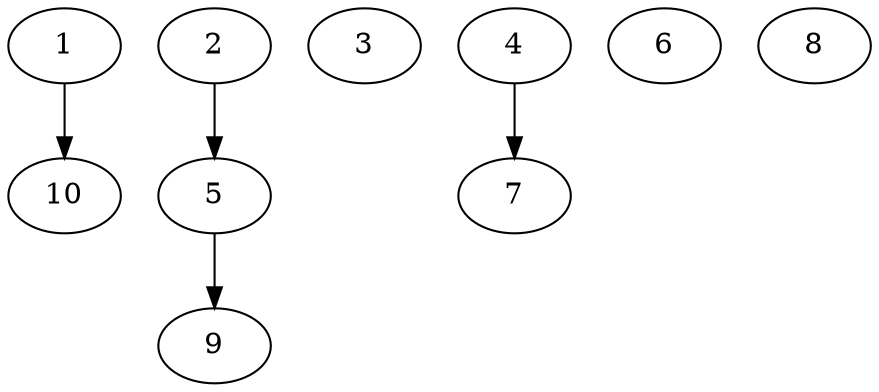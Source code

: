 digraph "Random_Nodes_10_Density_0.40_CCR_10.00_WeightType_Random" {
	1	 [Weight=7];
	10	 [Weight=10];
	1 -> 10	 [Weight=177];
	2	 [Weight=2];
	5	 [Weight=3];
	2 -> 5	 [Weight=177];
	3	 [Weight=6];
	4	 [Weight=6];
	7	 [Weight=10];
	4 -> 7	 [Weight=138];
	9	 [Weight=5];
	5 -> 9	 [Weight=118];
	6	 [Weight=9];
	8	 [Weight=3];
}
